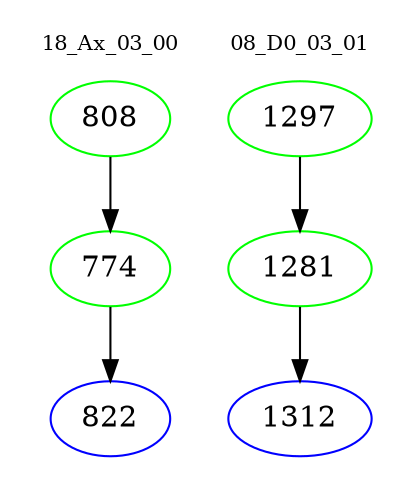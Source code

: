 digraph{
subgraph cluster_0 {
color = white
label = "18_Ax_03_00";
fontsize=10;
T0_808 [label="808", color="green"]
T0_808 -> T0_774 [color="black"]
T0_774 [label="774", color="green"]
T0_774 -> T0_822 [color="black"]
T0_822 [label="822", color="blue"]
}
subgraph cluster_1 {
color = white
label = "08_D0_03_01";
fontsize=10;
T1_1297 [label="1297", color="green"]
T1_1297 -> T1_1281 [color="black"]
T1_1281 [label="1281", color="green"]
T1_1281 -> T1_1312 [color="black"]
T1_1312 [label="1312", color="blue"]
}
}
